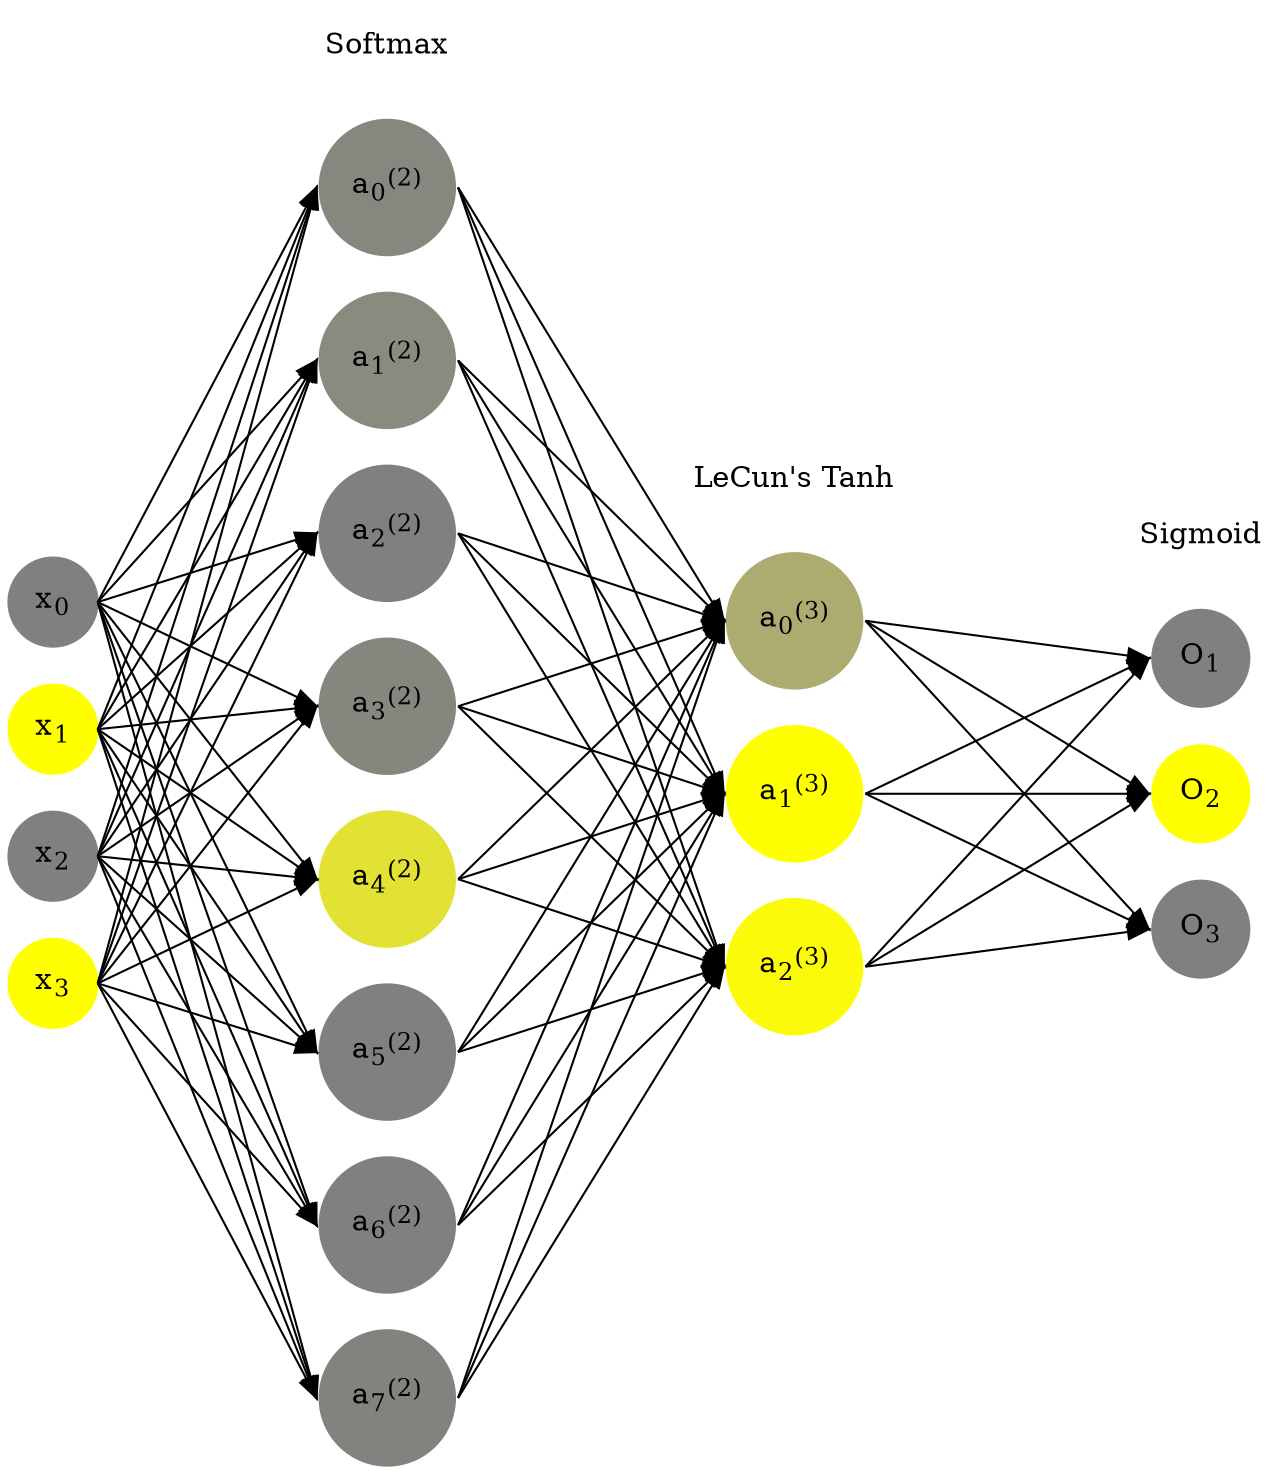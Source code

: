 digraph G {
	rankdir = LR;
	splines=false;
	edge[style=invis];
	ranksep= 1.4;
	{
	node [shape=circle, color="0.1667, 0.0, 0.5", style=filled, fillcolor="0.1667, 0.0, 0.5"];
	x0 [label=<x<sub>0</sub>>];
	}
	{
	node [shape=circle, color="0.1667, 1.0, 1.0", style=filled, fillcolor="0.1667, 1.0, 1.0"];
	x1 [label=<x<sub>1</sub>>];
	}
	{
	node [shape=circle, color="0.1667, 0.0, 0.5", style=filled, fillcolor="0.1667, 0.0, 0.5"];
	x2 [label=<x<sub>2</sub>>];
	}
	{
	node [shape=circle, color="0.1667, 1.0, 1.0", style=filled, fillcolor="0.1667, 1.0, 1.0"];
	x3 [label=<x<sub>3</sub>>];
	}
	{
	node [shape=circle, color="0.1667, 0.060785, 0.530393", style=filled, fillcolor="0.1667, 0.060785, 0.530393"];
	a02 [label=<a<sub>0</sub><sup>(2)</sup>>];
	}
	{
	node [shape=circle, color="0.1667, 0.085596, 0.542798", style=filled, fillcolor="0.1667, 0.085596, 0.542798"];
	a12 [label=<a<sub>1</sub><sup>(2)</sup>>];
	}
	{
	node [shape=circle, color="0.1667, 0.005572, 0.502786", style=filled, fillcolor="0.1667, 0.005572, 0.502786"];
	a22 [label=<a<sub>2</sub><sup>(2)</sup>>];
	}
	{
	node [shape=circle, color="0.1667, 0.046927, 0.523464", style=filled, fillcolor="0.1667, 0.046927, 0.523464"];
	a32 [label=<a<sub>3</sub><sup>(2)</sup>>];
	}
	{
	node [shape=circle, color="0.1667, 0.769788, 0.884894", style=filled, fillcolor="0.1667, 0.769788, 0.884894"];
	a42 [label=<a<sub>4</sub><sup>(2)</sup>>];
	}
	{
	node [shape=circle, color="0.1667, 0.005910, 0.502955", style=filled, fillcolor="0.1667, 0.005910, 0.502955"];
	a52 [label=<a<sub>5</sub><sup>(2)</sup>>];
	}
	{
	node [shape=circle, color="0.1667, 0.007183, 0.503591", style=filled, fillcolor="0.1667, 0.007183, 0.503591"];
	a62 [label=<a<sub>6</sub><sup>(2)</sup>>];
	}
	{
	node [shape=circle, color="0.1667, 0.018238, 0.509119", style=filled, fillcolor="0.1667, 0.018238, 0.509119"];
	a72 [label=<a<sub>7</sub><sup>(2)</sup>>];
	}
	{
	node [shape=circle, color="0.1667, 0.349223, 0.674611", style=filled, fillcolor="0.1667, 0.349223, 0.674611"];
	a03 [label=<a<sub>0</sub><sup>(3)</sup>>];
	}
	{
	node [shape=circle, color="0.1667, 1.220182, 1.110091", style=filled, fillcolor="0.1667, 1.220182, 1.110091"];
	a13 [label=<a<sub>1</sub><sup>(3)</sup>>];
	}
	{
	node [shape=circle, color="0.1667, 0.961692, 0.980846", style=filled, fillcolor="0.1667, 0.961692, 0.980846"];
	a23 [label=<a<sub>2</sub><sup>(3)</sup>>];
	}
	{
	node [shape=circle, color="0.1667, 0.0, 0.5", style=filled, fillcolor="0.1667, 0.0, 0.5"];
	O1 [label=<O<sub>1</sub>>];
	}
	{
	node [shape=circle, color="0.1667, 1.0, 1.0", style=filled, fillcolor="0.1667, 1.0, 1.0"];
	O2 [label=<O<sub>2</sub>>];
	}
	{
	node [shape=circle, color="0.1667, 0.0, 0.5", style=filled, fillcolor="0.1667, 0.0, 0.5"];
	O3 [label=<O<sub>3</sub>>];
	}
	{
	rank=same;
	x0->x1->x2->x3;
	}
	{
	rank=same;
	a02->a12->a22->a32->a42->a52->a62->a72;
	}
	{
	rank=same;
	a03->a13->a23;
	}
	{
	rank=same;
	O1->O2->O3;
	}
	l1 [shape=plaintext,label="Softmax"];
	l1->a02;
	{rank=same; l1;a02};
	l2 [shape=plaintext,label="LeCun's Tanh"];
	l2->a03;
	{rank=same; l2;a03};
	l3 [shape=plaintext,label="Sigmoid"];
	l3->O1;
	{rank=same; l3;O1};
edge[style=solid, tailport=e, headport=w];
	{x0;x1;x2;x3} -> {a02;a12;a22;a32;a42;a52;a62;a72};
	{a02;a12;a22;a32;a42;a52;a62;a72} -> {a03;a13;a23};
	{a03;a13;a23} -> {O1,O2,O3};
}